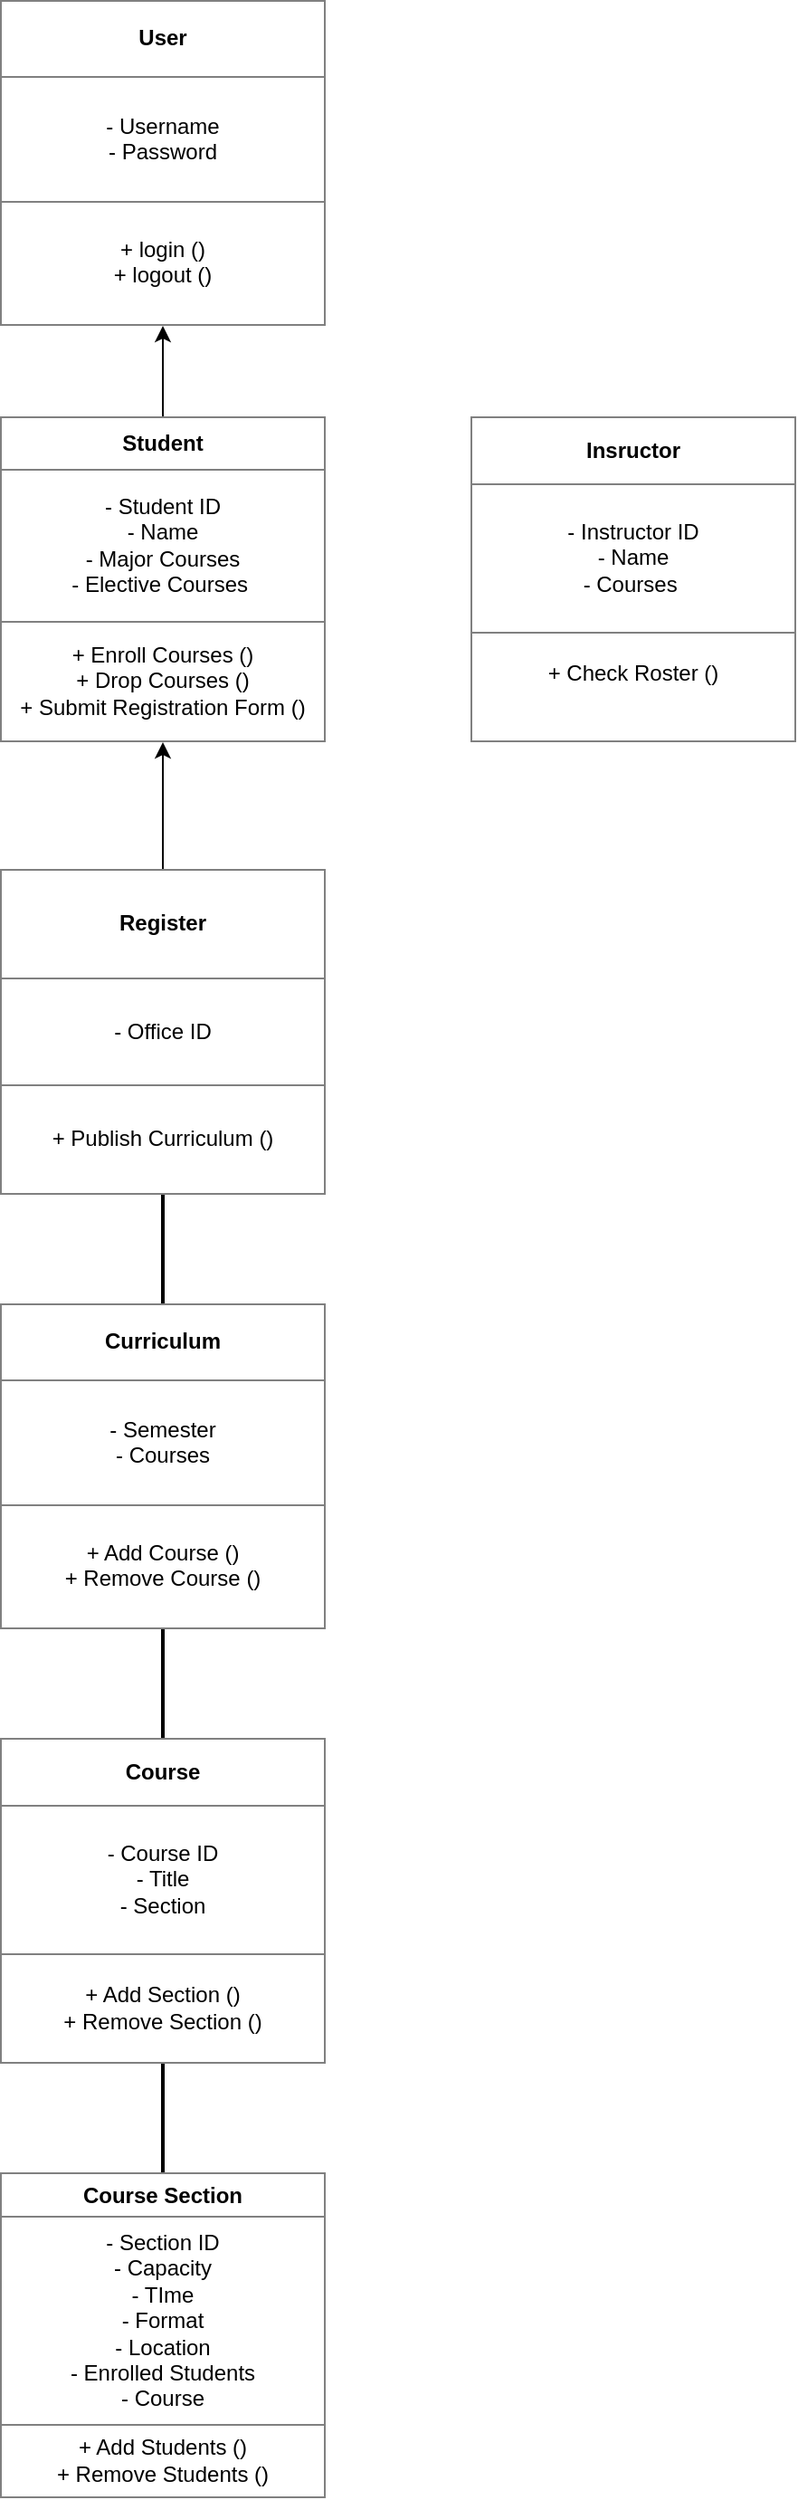 <mxfile version="25.0.1">
  <diagram name="Page-1" id="2xTRyfgiaHQg2J52S37-">
    <mxGraphModel dx="1666" dy="1010" grid="1" gridSize="10" guides="1" tooltips="1" connect="1" arrows="1" fold="1" page="1" pageScale="1" pageWidth="850" pageHeight="1100" math="0" shadow="0">
      <root>
        <mxCell id="0" />
        <mxCell id="1" parent="0" />
        <mxCell id="D_RuMblyQsoX9Xt6B0gI-15" value="&lt;table border=&quot;1&quot; width=&quot;100%&quot; height=&quot;100%&quot; cellpadding=&quot;4&quot; style=&quot;width:100%;height:100%;border-collapse:collapse;&quot;&gt;&lt;tbody&gt;&lt;tr&gt;&lt;th align=&quot;center&quot;&gt;User&lt;/th&gt;&lt;/tr&gt;&lt;tr&gt;&lt;td align=&quot;center&quot;&gt;- Username&lt;br&gt;- Password&lt;/td&gt;&lt;/tr&gt;&lt;tr&gt;&lt;td align=&quot;center&quot;&gt;+ login ()&lt;br&gt;+ logout ()&lt;/td&gt;&lt;/tr&gt;&lt;/tbody&gt;&lt;/table&gt;" style="text;html=1;whiteSpace=wrap;strokeColor=none;fillColor=none;overflow=fill;" vertex="1" parent="1">
          <mxGeometry x="20" y="10" width="180" height="180" as="geometry" />
        </mxCell>
        <mxCell id="D_RuMblyQsoX9Xt6B0gI-22" style="edgeStyle=none;rounded=0;orthogonalLoop=1;jettySize=auto;html=1;exitX=0.5;exitY=0;exitDx=0;exitDy=0;entryX=0.5;entryY=1;entryDx=0;entryDy=0;" edge="1" parent="1" source="D_RuMblyQsoX9Xt6B0gI-16" target="D_RuMblyQsoX9Xt6B0gI-15">
          <mxGeometry relative="1" as="geometry" />
        </mxCell>
        <mxCell id="D_RuMblyQsoX9Xt6B0gI-16" value="&lt;table border=&quot;1&quot; width=&quot;100%&quot; height=&quot;100%&quot; cellpadding=&quot;4&quot; style=&quot;width:100%;height:100%;border-collapse:collapse;&quot;&gt;&lt;tbody&gt;&lt;tr&gt;&lt;th align=&quot;center&quot;&gt;Student&lt;/th&gt;&lt;/tr&gt;&lt;tr&gt;&lt;td align=&quot;center&quot;&gt;- Student ID&lt;br&gt;- Name&lt;br&gt;- Major Courses&lt;br&gt;- Elective Courses&amp;nbsp;&lt;/td&gt;&lt;/tr&gt;&lt;tr&gt;&lt;td align=&quot;center&quot;&gt;+ Enroll Courses ()&lt;br&gt;+ Drop Courses ()&lt;br&gt;+ Submit Registration Form ()&lt;/td&gt;&lt;/tr&gt;&lt;/tbody&gt;&lt;/table&gt;" style="text;html=1;whiteSpace=wrap;strokeColor=none;fillColor=none;overflow=fill;" vertex="1" parent="1">
          <mxGeometry x="20" y="240" width="180" height="180" as="geometry" />
        </mxCell>
        <mxCell id="D_RuMblyQsoX9Xt6B0gI-17" value="&lt;table border=&quot;1&quot; width=&quot;100%&quot; height=&quot;100%&quot; cellpadding=&quot;4&quot; style=&quot;width:100%;height:100%;border-collapse:collapse;&quot;&gt;&lt;tbody&gt;&lt;tr&gt;&lt;th align=&quot;center&quot;&gt;&lt;b&gt;Insructor&lt;/b&gt;&lt;/th&gt;&lt;/tr&gt;&lt;tr&gt;&lt;td align=&quot;center&quot;&gt;- Instructor ID&lt;br&gt;- Name&lt;br&gt;- Courses&amp;nbsp;&lt;/td&gt;&lt;/tr&gt;&lt;tr&gt;&lt;td align=&quot;center&quot;&gt;+ Check Roster ()&lt;br&gt;&lt;br&gt;&lt;/td&gt;&lt;/tr&gt;&lt;/tbody&gt;&lt;/table&gt;" style="text;html=1;whiteSpace=wrap;strokeColor=none;fillColor=none;overflow=fill;" vertex="1" parent="1">
          <mxGeometry x="280" y="240" width="180" height="180" as="geometry" />
        </mxCell>
        <mxCell id="D_RuMblyQsoX9Xt6B0gI-23" style="edgeStyle=orthogonalEdgeStyle;rounded=0;orthogonalLoop=1;jettySize=auto;html=1;exitX=0.5;exitY=0;exitDx=0;exitDy=0;entryX=0.5;entryY=1;entryDx=0;entryDy=0;" edge="1" parent="1" source="D_RuMblyQsoX9Xt6B0gI-18" target="D_RuMblyQsoX9Xt6B0gI-16">
          <mxGeometry relative="1" as="geometry" />
        </mxCell>
        <mxCell id="D_RuMblyQsoX9Xt6B0gI-18" value="&lt;table border=&quot;1&quot; width=&quot;100%&quot; height=&quot;100%&quot; cellpadding=&quot;4&quot; style=&quot;width:100%;height:100%;border-collapse:collapse;&quot;&gt;&lt;tbody&gt;&lt;tr&gt;&lt;th align=&quot;center&quot;&gt;Register&lt;/th&gt;&lt;/tr&gt;&lt;tr&gt;&lt;td align=&quot;center&quot;&gt;- Office ID&lt;/td&gt;&lt;/tr&gt;&lt;tr&gt;&lt;td align=&quot;center&quot;&gt;+ Publish Curriculum ()&lt;/td&gt;&lt;/tr&gt;&lt;/tbody&gt;&lt;/table&gt;" style="text;html=1;whiteSpace=wrap;strokeColor=none;fillColor=none;overflow=fill;" vertex="1" parent="1">
          <mxGeometry x="20" y="490" width="180" height="180" as="geometry" />
        </mxCell>
        <mxCell id="D_RuMblyQsoX9Xt6B0gI-19" value="&lt;table border=&quot;1&quot; width=&quot;100%&quot; height=&quot;100%&quot; cellpadding=&quot;4&quot; style=&quot;width:100%;height:100%;border-collapse:collapse;&quot;&gt;&lt;tbody&gt;&lt;tr&gt;&lt;th align=&quot;center&quot;&gt;Curriculum&lt;/th&gt;&lt;/tr&gt;&lt;tr&gt;&lt;td align=&quot;center&quot;&gt;- Semester&lt;br&gt;- Courses&lt;/td&gt;&lt;/tr&gt;&lt;tr&gt;&lt;td align=&quot;center&quot;&gt;+ Add Course ()&lt;br&gt;+ Remove Course ()&lt;/td&gt;&lt;/tr&gt;&lt;/tbody&gt;&lt;/table&gt;" style="text;html=1;whiteSpace=wrap;strokeColor=none;fillColor=none;overflow=fill;" vertex="1" parent="1">
          <mxGeometry x="20" y="730" width="180" height="180" as="geometry" />
        </mxCell>
        <mxCell id="D_RuMblyQsoX9Xt6B0gI-20" value="&lt;table border=&quot;1&quot; width=&quot;100%&quot; height=&quot;100%&quot; cellpadding=&quot;4&quot; style=&quot;width:100%;height:100%;border-collapse:collapse;&quot;&gt;&lt;tbody&gt;&lt;tr&gt;&lt;th align=&quot;center&quot;&gt;&lt;b&gt;Course&lt;/b&gt;&lt;/th&gt;&lt;/tr&gt;&lt;tr&gt;&lt;td align=&quot;center&quot;&gt;- Course ID&lt;br&gt;- Title&lt;br&gt;- Section&lt;/td&gt;&lt;/tr&gt;&lt;tr&gt;&lt;td align=&quot;center&quot;&gt;+ Add Section ()&lt;br&gt;+ Remove Section ()&lt;/td&gt;&lt;/tr&gt;&lt;/tbody&gt;&lt;/table&gt;" style="text;html=1;whiteSpace=wrap;strokeColor=none;fillColor=none;overflow=fill;" vertex="1" parent="1">
          <mxGeometry x="20" y="970" width="180" height="180" as="geometry" />
        </mxCell>
        <mxCell id="D_RuMblyQsoX9Xt6B0gI-26" value="" style="line;strokeWidth=2;direction=south;html=1;" vertex="1" parent="1">
          <mxGeometry x="105" y="670" width="10" height="60" as="geometry" />
        </mxCell>
        <mxCell id="D_RuMblyQsoX9Xt6B0gI-27" value="" style="line;strokeWidth=2;direction=south;html=1;" vertex="1" parent="1">
          <mxGeometry x="105" y="910" width="10" height="60" as="geometry" />
        </mxCell>
        <mxCell id="D_RuMblyQsoX9Xt6B0gI-28" value="&lt;table border=&quot;1&quot; width=&quot;100%&quot; height=&quot;100%&quot; cellpadding=&quot;4&quot; style=&quot;width:100%;height:100%;border-collapse:collapse;&quot;&gt;&lt;tbody&gt;&lt;tr&gt;&lt;th align=&quot;center&quot;&gt;Course Section&lt;/th&gt;&lt;/tr&gt;&lt;tr&gt;&lt;td align=&quot;center&quot;&gt;- Section ID&lt;br&gt;- Capacity&lt;br&gt;- TIme&lt;br&gt;- Format&lt;br&gt;- Location&lt;br&gt;- Enrolled Students&lt;br&gt;- Course&lt;/td&gt;&lt;/tr&gt;&lt;tr&gt;&lt;td align=&quot;center&quot;&gt;+ Add Students ()&lt;br&gt;+ Remove Students ()&lt;/td&gt;&lt;/tr&gt;&lt;/tbody&gt;&lt;/table&gt;" style="text;html=1;whiteSpace=wrap;strokeColor=none;fillColor=none;overflow=fill;" vertex="1" parent="1">
          <mxGeometry x="20" y="1210" width="180" height="180" as="geometry" />
        </mxCell>
        <mxCell id="D_RuMblyQsoX9Xt6B0gI-29" value="" style="line;strokeWidth=2;direction=south;html=1;" vertex="1" parent="1">
          <mxGeometry x="105" y="1150" width="10" height="60" as="geometry" />
        </mxCell>
      </root>
    </mxGraphModel>
  </diagram>
</mxfile>
